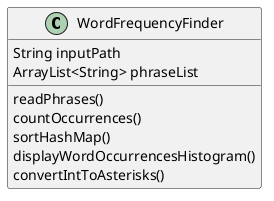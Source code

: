 @startuml

class WordFrequencyFinder {
    String inputPath
    ArrayList<String> phraseList

    readPhrases()
    countOccurrences()
    sortHashMap()
    displayWordOccurrencesHistogram()
    convertIntToAsterisks()
}

@enduml